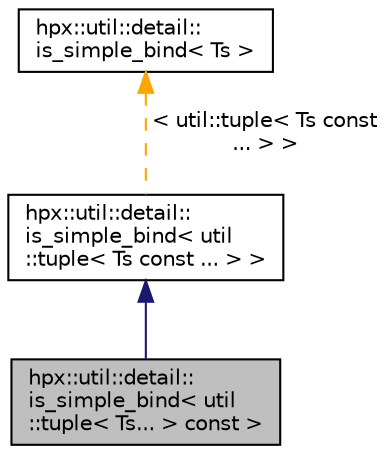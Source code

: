 digraph "hpx::util::detail::is_simple_bind&lt; util::tuple&lt; Ts... &gt; const &gt;"
{
  edge [fontname="Helvetica",fontsize="10",labelfontname="Helvetica",labelfontsize="10"];
  node [fontname="Helvetica",fontsize="10",shape=record];
  Node0 [label="hpx::util::detail::\lis_simple_bind\< util\l::tuple\< Ts... \> const \>",height=0.2,width=0.4,color="black", fillcolor="grey75", style="filled", fontcolor="black"];
  Node1 -> Node0 [dir="back",color="midnightblue",fontsize="10",style="solid",fontname="Helvetica"];
  Node1 [label="hpx::util::detail::\lis_simple_bind\< util\l::tuple\< Ts const ... \> \>",height=0.2,width=0.4,color="black", fillcolor="white", style="filled",URL="$db/d97/structhpx_1_1util_1_1detail_1_1is__simple__bind.html"];
  Node2 -> Node1 [dir="back",color="orange",fontsize="10",style="dashed",label=" \< util::tuple\< Ts const\l ... \> \>" ,fontname="Helvetica"];
  Node2 [label="hpx::util::detail::\lis_simple_bind\< Ts \>",height=0.2,width=0.4,color="black", fillcolor="white", style="filled",URL="$db/d97/structhpx_1_1util_1_1detail_1_1is__simple__bind.html"];
}

